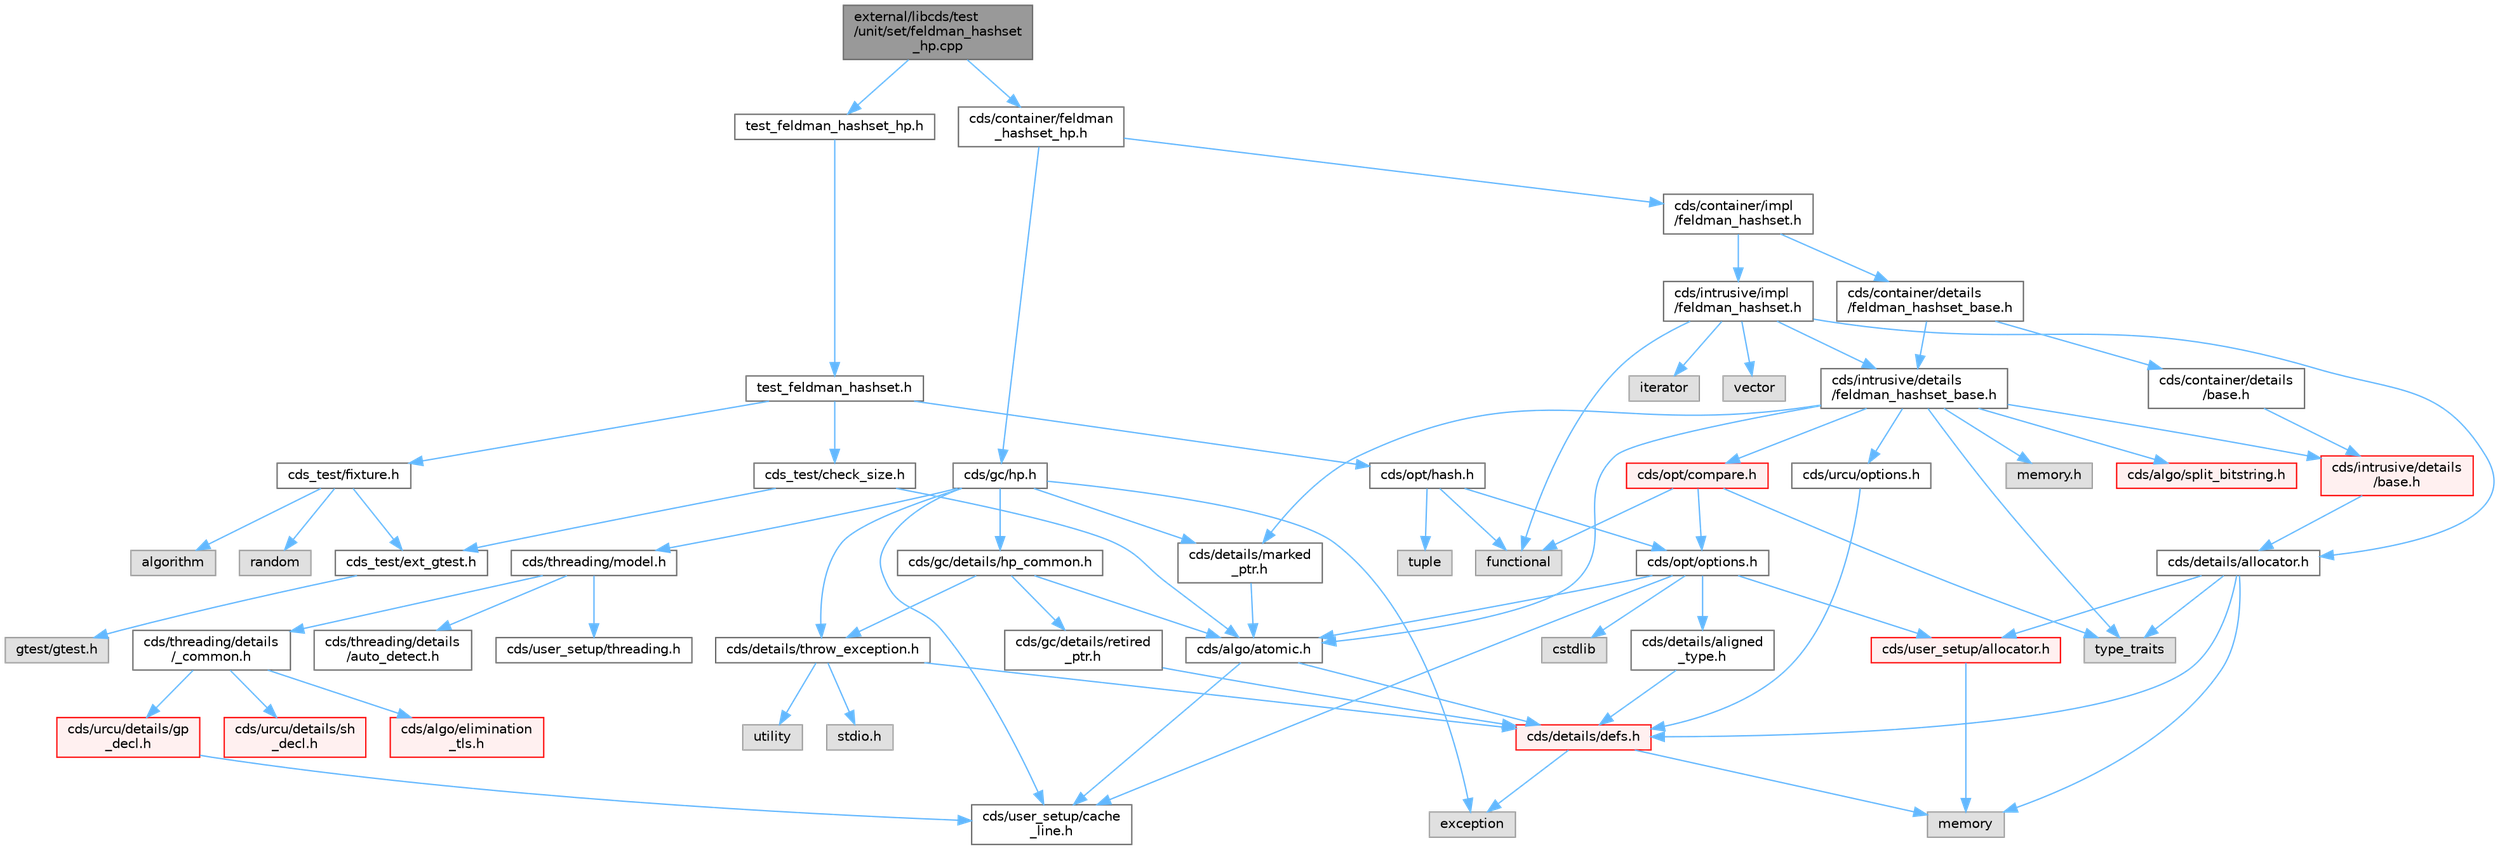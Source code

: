 digraph "external/libcds/test/unit/set/feldman_hashset_hp.cpp"
{
 // LATEX_PDF_SIZE
  bgcolor="transparent";
  edge [fontname=Helvetica,fontsize=10,labelfontname=Helvetica,labelfontsize=10];
  node [fontname=Helvetica,fontsize=10,shape=box,height=0.2,width=0.4];
  Node1 [id="Node000001",label="external/libcds/test\l/unit/set/feldman_hashset\l_hp.cpp",height=0.2,width=0.4,color="gray40", fillcolor="grey60", style="filled", fontcolor="black",tooltip=" "];
  Node1 -> Node2 [id="edge77_Node000001_Node000002",color="steelblue1",style="solid",tooltip=" "];
  Node2 [id="Node000002",label="test_feldman_hashset_hp.h",height=0.2,width=0.4,color="grey40", fillcolor="white", style="filled",URL="$test__feldman__hashset__hp_8h.html",tooltip=" "];
  Node2 -> Node3 [id="edge78_Node000002_Node000003",color="steelblue1",style="solid",tooltip=" "];
  Node3 [id="Node000003",label="test_feldman_hashset.h",height=0.2,width=0.4,color="grey40", fillcolor="white", style="filled",URL="$test__feldman__hashset_8h.html",tooltip=" "];
  Node3 -> Node4 [id="edge79_Node000003_Node000004",color="steelblue1",style="solid",tooltip=" "];
  Node4 [id="Node000004",label="cds_test/check_size.h",height=0.2,width=0.4,color="grey40", fillcolor="white", style="filled",URL="$check__size_8h.html",tooltip=" "];
  Node4 -> Node5 [id="edge80_Node000004_Node000005",color="steelblue1",style="solid",tooltip=" "];
  Node5 [id="Node000005",label="cds_test/ext_gtest.h",height=0.2,width=0.4,color="grey40", fillcolor="white", style="filled",URL="$ext__gtest_8h.html",tooltip=" "];
  Node5 -> Node6 [id="edge81_Node000005_Node000006",color="steelblue1",style="solid",tooltip=" "];
  Node6 [id="Node000006",label="gtest/gtest.h",height=0.2,width=0.4,color="grey60", fillcolor="#E0E0E0", style="filled",tooltip=" "];
  Node4 -> Node7 [id="edge82_Node000004_Node000007",color="steelblue1",style="solid",tooltip=" "];
  Node7 [id="Node000007",label="cds/algo/atomic.h",height=0.2,width=0.4,color="grey40", fillcolor="white", style="filled",URL="$external_2libcds_2cds_2algo_2atomic_8h.html",tooltip=" "];
  Node7 -> Node8 [id="edge83_Node000007_Node000008",color="steelblue1",style="solid",tooltip=" "];
  Node8 [id="Node000008",label="cds/details/defs.h",height=0.2,width=0.4,color="red", fillcolor="#FFF0F0", style="filled",URL="$details_2defs_8h.html",tooltip=" "];
  Node8 -> Node13 [id="edge84_Node000008_Node000013",color="steelblue1",style="solid",tooltip=" "];
  Node13 [id="Node000013",label="exception",height=0.2,width=0.4,color="grey60", fillcolor="#E0E0E0", style="filled",tooltip=" "];
  Node8 -> Node16 [id="edge85_Node000008_Node000016",color="steelblue1",style="solid",tooltip=" "];
  Node16 [id="Node000016",label="memory",height=0.2,width=0.4,color="grey60", fillcolor="#E0E0E0", style="filled",tooltip=" "];
  Node7 -> Node21 [id="edge86_Node000007_Node000021",color="steelblue1",style="solid",tooltip=" "];
  Node21 [id="Node000021",label="cds/user_setup/cache\l_line.h",height=0.2,width=0.4,color="grey40", fillcolor="white", style="filled",URL="$cache__line_8h.html",tooltip="Cache-line size definition"];
  Node3 -> Node22 [id="edge87_Node000003_Node000022",color="steelblue1",style="solid",tooltip=" "];
  Node22 [id="Node000022",label="cds_test/fixture.h",height=0.2,width=0.4,color="grey40", fillcolor="white", style="filled",URL="$fixture_8h.html",tooltip=" "];
  Node22 -> Node5 [id="edge88_Node000022_Node000005",color="steelblue1",style="solid",tooltip=" "];
  Node22 -> Node23 [id="edge89_Node000022_Node000023",color="steelblue1",style="solid",tooltip=" "];
  Node23 [id="Node000023",label="algorithm",height=0.2,width=0.4,color="grey60", fillcolor="#E0E0E0", style="filled",tooltip=" "];
  Node22 -> Node24 [id="edge90_Node000022_Node000024",color="steelblue1",style="solid",tooltip=" "];
  Node24 [id="Node000024",label="random",height=0.2,width=0.4,color="grey60", fillcolor="#E0E0E0", style="filled",tooltip=" "];
  Node3 -> Node25 [id="edge91_Node000003_Node000025",color="steelblue1",style="solid",tooltip=" "];
  Node25 [id="Node000025",label="cds/opt/hash.h",height=0.2,width=0.4,color="grey40", fillcolor="white", style="filled",URL="$external_2libcds_2cds_2opt_2hash_8h.html",tooltip=" "];
  Node25 -> Node26 [id="edge92_Node000025_Node000026",color="steelblue1",style="solid",tooltip=" "];
  Node26 [id="Node000026",label="tuple",height=0.2,width=0.4,color="grey60", fillcolor="#E0E0E0", style="filled",tooltip=" "];
  Node25 -> Node27 [id="edge93_Node000025_Node000027",color="steelblue1",style="solid",tooltip=" "];
  Node27 [id="Node000027",label="functional",height=0.2,width=0.4,color="grey60", fillcolor="#E0E0E0", style="filled",tooltip=" "];
  Node25 -> Node28 [id="edge94_Node000025_Node000028",color="steelblue1",style="solid",tooltip=" "];
  Node28 [id="Node000028",label="cds/opt/options.h",height=0.2,width=0.4,color="grey40", fillcolor="white", style="filled",URL="$opt_2options_8h.html",tooltip=" "];
  Node28 -> Node29 [id="edge95_Node000028_Node000029",color="steelblue1",style="solid",tooltip=" "];
  Node29 [id="Node000029",label="cstdlib",height=0.2,width=0.4,color="grey60", fillcolor="#E0E0E0", style="filled",tooltip=" "];
  Node28 -> Node30 [id="edge96_Node000028_Node000030",color="steelblue1",style="solid",tooltip=" "];
  Node30 [id="Node000030",label="cds/details/aligned\l_type.h",height=0.2,width=0.4,color="grey40", fillcolor="white", style="filled",URL="$aligned__type_8h.html",tooltip=" "];
  Node30 -> Node8 [id="edge97_Node000030_Node000008",color="steelblue1",style="solid",tooltip=" "];
  Node28 -> Node31 [id="edge98_Node000028_Node000031",color="steelblue1",style="solid",tooltip=" "];
  Node31 [id="Node000031",label="cds/user_setup/allocator.h",height=0.2,width=0.4,color="red", fillcolor="#FFF0F0", style="filled",URL="$external_2libcds_2cds_2user__setup_2allocator_8h.html",tooltip="Default implementation of allocator classes."];
  Node31 -> Node16 [id="edge99_Node000031_Node000016",color="steelblue1",style="solid",tooltip=" "];
  Node28 -> Node21 [id="edge100_Node000028_Node000021",color="steelblue1",style="solid",tooltip=" "];
  Node28 -> Node7 [id="edge101_Node000028_Node000007",color="steelblue1",style="solid",tooltip=" "];
  Node1 -> Node46 [id="edge102_Node000001_Node000046",color="steelblue1",style="solid",tooltip=" "];
  Node46 [id="Node000046",label="cds/container/feldman\l_hashset_hp.h",height=0.2,width=0.4,color="grey40", fillcolor="white", style="filled",URL="$container_2feldman__hashset__hp_8h.html",tooltip=" "];
  Node46 -> Node47 [id="edge103_Node000046_Node000047",color="steelblue1",style="solid",tooltip=" "];
  Node47 [id="Node000047",label="cds/container/impl\l/feldman_hashset.h",height=0.2,width=0.4,color="grey40", fillcolor="white", style="filled",URL="$container_2impl_2feldman__hashset_8h.html",tooltip=" "];
  Node47 -> Node48 [id="edge104_Node000047_Node000048",color="steelblue1",style="solid",tooltip=" "];
  Node48 [id="Node000048",label="cds/intrusive/impl\l/feldman_hashset.h",height=0.2,width=0.4,color="grey40", fillcolor="white", style="filled",URL="$intrusive_2impl_2feldman__hashset_8h.html",tooltip=" "];
  Node48 -> Node27 [id="edge105_Node000048_Node000027",color="steelblue1",style="solid",tooltip=" "];
  Node48 -> Node49 [id="edge106_Node000048_Node000049",color="steelblue1",style="solid",tooltip=" "];
  Node49 [id="Node000049",label="iterator",height=0.2,width=0.4,color="grey60", fillcolor="#E0E0E0", style="filled",tooltip=" "];
  Node48 -> Node50 [id="edge107_Node000048_Node000050",color="steelblue1",style="solid",tooltip=" "];
  Node50 [id="Node000050",label="vector",height=0.2,width=0.4,color="grey60", fillcolor="#E0E0E0", style="filled",tooltip=" "];
  Node48 -> Node51 [id="edge108_Node000048_Node000051",color="steelblue1",style="solid",tooltip=" "];
  Node51 [id="Node000051",label="cds/intrusive/details\l/feldman_hashset_base.h",height=0.2,width=0.4,color="grey40", fillcolor="white", style="filled",URL="$intrusive_2details_2feldman__hashset__base_8h.html",tooltip=" "];
  Node51 -> Node52 [id="edge109_Node000051_Node000052",color="steelblue1",style="solid",tooltip=" "];
  Node52 [id="Node000052",label="memory.h",height=0.2,width=0.4,color="grey60", fillcolor="#E0E0E0", style="filled",tooltip=" "];
  Node51 -> Node53 [id="edge110_Node000051_Node000053",color="steelblue1",style="solid",tooltip=" "];
  Node53 [id="Node000053",label="type_traits",height=0.2,width=0.4,color="grey60", fillcolor="#E0E0E0", style="filled",tooltip=" "];
  Node51 -> Node54 [id="edge111_Node000051_Node000054",color="steelblue1",style="solid",tooltip=" "];
  Node54 [id="Node000054",label="cds/intrusive/details\l/base.h",height=0.2,width=0.4,color="red", fillcolor="#FFF0F0", style="filled",URL="$external_2libcds_2cds_2intrusive_2details_2base_8h.html",tooltip=" "];
  Node54 -> Node57 [id="edge112_Node000054_Node000057",color="steelblue1",style="solid",tooltip=" "];
  Node57 [id="Node000057",label="cds/details/allocator.h",height=0.2,width=0.4,color="grey40", fillcolor="white", style="filled",URL="$external_2libcds_2cds_2details_2allocator_8h.html",tooltip=" "];
  Node57 -> Node53 [id="edge113_Node000057_Node000053",color="steelblue1",style="solid",tooltip=" "];
  Node57 -> Node16 [id="edge114_Node000057_Node000016",color="steelblue1",style="solid",tooltip=" "];
  Node57 -> Node8 [id="edge115_Node000057_Node000008",color="steelblue1",style="solid",tooltip=" "];
  Node57 -> Node31 [id="edge116_Node000057_Node000031",color="steelblue1",style="solid",tooltip=" "];
  Node51 -> Node62 [id="edge117_Node000051_Node000062",color="steelblue1",style="solid",tooltip=" "];
  Node62 [id="Node000062",label="cds/opt/compare.h",height=0.2,width=0.4,color="red", fillcolor="#FFF0F0", style="filled",URL="$external_2libcds_2cds_2opt_2compare_8h.html",tooltip=" "];
  Node62 -> Node53 [id="edge118_Node000062_Node000053",color="steelblue1",style="solid",tooltip=" "];
  Node62 -> Node27 [id="edge119_Node000062_Node000027",color="steelblue1",style="solid",tooltip=" "];
  Node62 -> Node28 [id="edge120_Node000062_Node000028",color="steelblue1",style="solid",tooltip=" "];
  Node51 -> Node7 [id="edge121_Node000051_Node000007",color="steelblue1",style="solid",tooltip=" "];
  Node51 -> Node63 [id="edge122_Node000051_Node000063",color="steelblue1",style="solid",tooltip=" "];
  Node63 [id="Node000063",label="cds/algo/split_bitstring.h",height=0.2,width=0.4,color="red", fillcolor="#FFF0F0", style="filled",URL="$split__bitstring_8h.html",tooltip=" "];
  Node51 -> Node65 [id="edge123_Node000051_Node000065",color="steelblue1",style="solid",tooltip=" "];
  Node65 [id="Node000065",label="cds/details/marked\l_ptr.h",height=0.2,width=0.4,color="grey40", fillcolor="white", style="filled",URL="$marked__ptr_8h.html",tooltip=" "];
  Node65 -> Node7 [id="edge124_Node000065_Node000007",color="steelblue1",style="solid",tooltip=" "];
  Node51 -> Node66 [id="edge125_Node000051_Node000066",color="steelblue1",style="solid",tooltip=" "];
  Node66 [id="Node000066",label="cds/urcu/options.h",height=0.2,width=0.4,color="grey40", fillcolor="white", style="filled",URL="$urcu_2options_8h.html",tooltip=" "];
  Node66 -> Node8 [id="edge126_Node000066_Node000008",color="steelblue1",style="solid",tooltip=" "];
  Node48 -> Node57 [id="edge127_Node000048_Node000057",color="steelblue1",style="solid",tooltip=" "];
  Node47 -> Node67 [id="edge128_Node000047_Node000067",color="steelblue1",style="solid",tooltip=" "];
  Node67 [id="Node000067",label="cds/container/details\l/feldman_hashset_base.h",height=0.2,width=0.4,color="grey40", fillcolor="white", style="filled",URL="$container_2details_2feldman__hashset__base_8h.html",tooltip=" "];
  Node67 -> Node51 [id="edge129_Node000067_Node000051",color="steelblue1",style="solid",tooltip=" "];
  Node67 -> Node68 [id="edge130_Node000067_Node000068",color="steelblue1",style="solid",tooltip=" "];
  Node68 [id="Node000068",label="cds/container/details\l/base.h",height=0.2,width=0.4,color="grey40", fillcolor="white", style="filled",URL="$external_2libcds_2cds_2container_2details_2base_8h.html",tooltip=" "];
  Node68 -> Node54 [id="edge131_Node000068_Node000054",color="steelblue1",style="solid",tooltip=" "];
  Node46 -> Node69 [id="edge132_Node000046_Node000069",color="steelblue1",style="solid",tooltip=" "];
  Node69 [id="Node000069",label="cds/gc/hp.h",height=0.2,width=0.4,color="grey40", fillcolor="white", style="filled",URL="$hp_8h.html",tooltip=" "];
  Node69 -> Node13 [id="edge133_Node000069_Node000013",color="steelblue1",style="solid",tooltip=" "];
  Node69 -> Node70 [id="edge134_Node000069_Node000070",color="steelblue1",style="solid",tooltip=" "];
  Node70 [id="Node000070",label="cds/gc/details/hp_common.h",height=0.2,width=0.4,color="grey40", fillcolor="white", style="filled",URL="$hp__common_8h.html",tooltip=" "];
  Node70 -> Node7 [id="edge135_Node000070_Node000007",color="steelblue1",style="solid",tooltip=" "];
  Node70 -> Node71 [id="edge136_Node000070_Node000071",color="steelblue1",style="solid",tooltip=" "];
  Node71 [id="Node000071",label="cds/gc/details/retired\l_ptr.h",height=0.2,width=0.4,color="grey40", fillcolor="white", style="filled",URL="$retired__ptr_8h.html",tooltip=" "];
  Node71 -> Node8 [id="edge137_Node000071_Node000008",color="steelblue1",style="solid",tooltip=" "];
  Node70 -> Node43 [id="edge138_Node000070_Node000043",color="steelblue1",style="solid",tooltip=" "];
  Node43 [id="Node000043",label="cds/details/throw_exception.h",height=0.2,width=0.4,color="grey40", fillcolor="white", style="filled",URL="$throw__exception_8h.html",tooltip=" "];
  Node43 -> Node8 [id="edge139_Node000043_Node000008",color="steelblue1",style="solid",tooltip=" "];
  Node43 -> Node44 [id="edge140_Node000043_Node000044",color="steelblue1",style="solid",tooltip=" "];
  Node44 [id="Node000044",label="stdio.h",height=0.2,width=0.4,color="grey60", fillcolor="#E0E0E0", style="filled",tooltip=" "];
  Node43 -> Node45 [id="edge141_Node000043_Node000045",color="steelblue1",style="solid",tooltip=" "];
  Node45 [id="Node000045",label="utility",height=0.2,width=0.4,color="grey60", fillcolor="#E0E0E0", style="filled",tooltip=" "];
  Node69 -> Node72 [id="edge142_Node000069_Node000072",color="steelblue1",style="solid",tooltip=" "];
  Node72 [id="Node000072",label="cds/threading/model.h",height=0.2,width=0.4,color="grey40", fillcolor="white", style="filled",URL="$model_8h.html",tooltip=" "];
  Node72 -> Node73 [id="edge143_Node000072_Node000073",color="steelblue1",style="solid",tooltip=" "];
  Node73 [id="Node000073",label="cds/threading/details\l/_common.h",height=0.2,width=0.4,color="grey40", fillcolor="white", style="filled",URL="$__common_8h.html",tooltip=" "];
  Node73 -> Node74 [id="edge144_Node000073_Node000074",color="steelblue1",style="solid",tooltip=" "];
  Node74 [id="Node000074",label="cds/urcu/details/gp\l_decl.h",height=0.2,width=0.4,color="red", fillcolor="#FFF0F0", style="filled",URL="$gp__decl_8h.html",tooltip=" "];
  Node74 -> Node21 [id="edge145_Node000074_Node000021",color="steelblue1",style="solid",tooltip=" "];
  Node73 -> Node79 [id="edge146_Node000073_Node000079",color="steelblue1",style="solid",tooltip=" "];
  Node79 [id="Node000079",label="cds/urcu/details/sh\l_decl.h",height=0.2,width=0.4,color="red", fillcolor="#FFF0F0", style="filled",URL="$sh__decl_8h.html",tooltip=" "];
  Node73 -> Node80 [id="edge147_Node000073_Node000080",color="steelblue1",style="solid",tooltip=" "];
  Node80 [id="Node000080",label="cds/algo/elimination\l_tls.h",height=0.2,width=0.4,color="red", fillcolor="#FFF0F0", style="filled",URL="$elimination__tls_8h.html",tooltip=" "];
  Node72 -> Node81 [id="edge148_Node000072_Node000081",color="steelblue1",style="solid",tooltip=" "];
  Node81 [id="Node000081",label="cds/user_setup/threading.h",height=0.2,width=0.4,color="grey40", fillcolor="white", style="filled",URL="$external_2libcds_2cds_2user__setup_2threading_8h.html",tooltip=" "];
  Node72 -> Node82 [id="edge149_Node000072_Node000082",color="steelblue1",style="solid",tooltip=" "];
  Node82 [id="Node000082",label="cds/threading/details\l/auto_detect.h",height=0.2,width=0.4,color="grey40", fillcolor="white", style="filled",URL="$auto__detect_8h.html",tooltip=" "];
  Node69 -> Node43 [id="edge150_Node000069_Node000043",color="steelblue1",style="solid",tooltip=" "];
  Node69 -> Node65 [id="edge151_Node000069_Node000065",color="steelblue1",style="solid",tooltip=" "];
  Node69 -> Node21 [id="edge152_Node000069_Node000021",color="steelblue1",style="solid",tooltip=" "];
}
